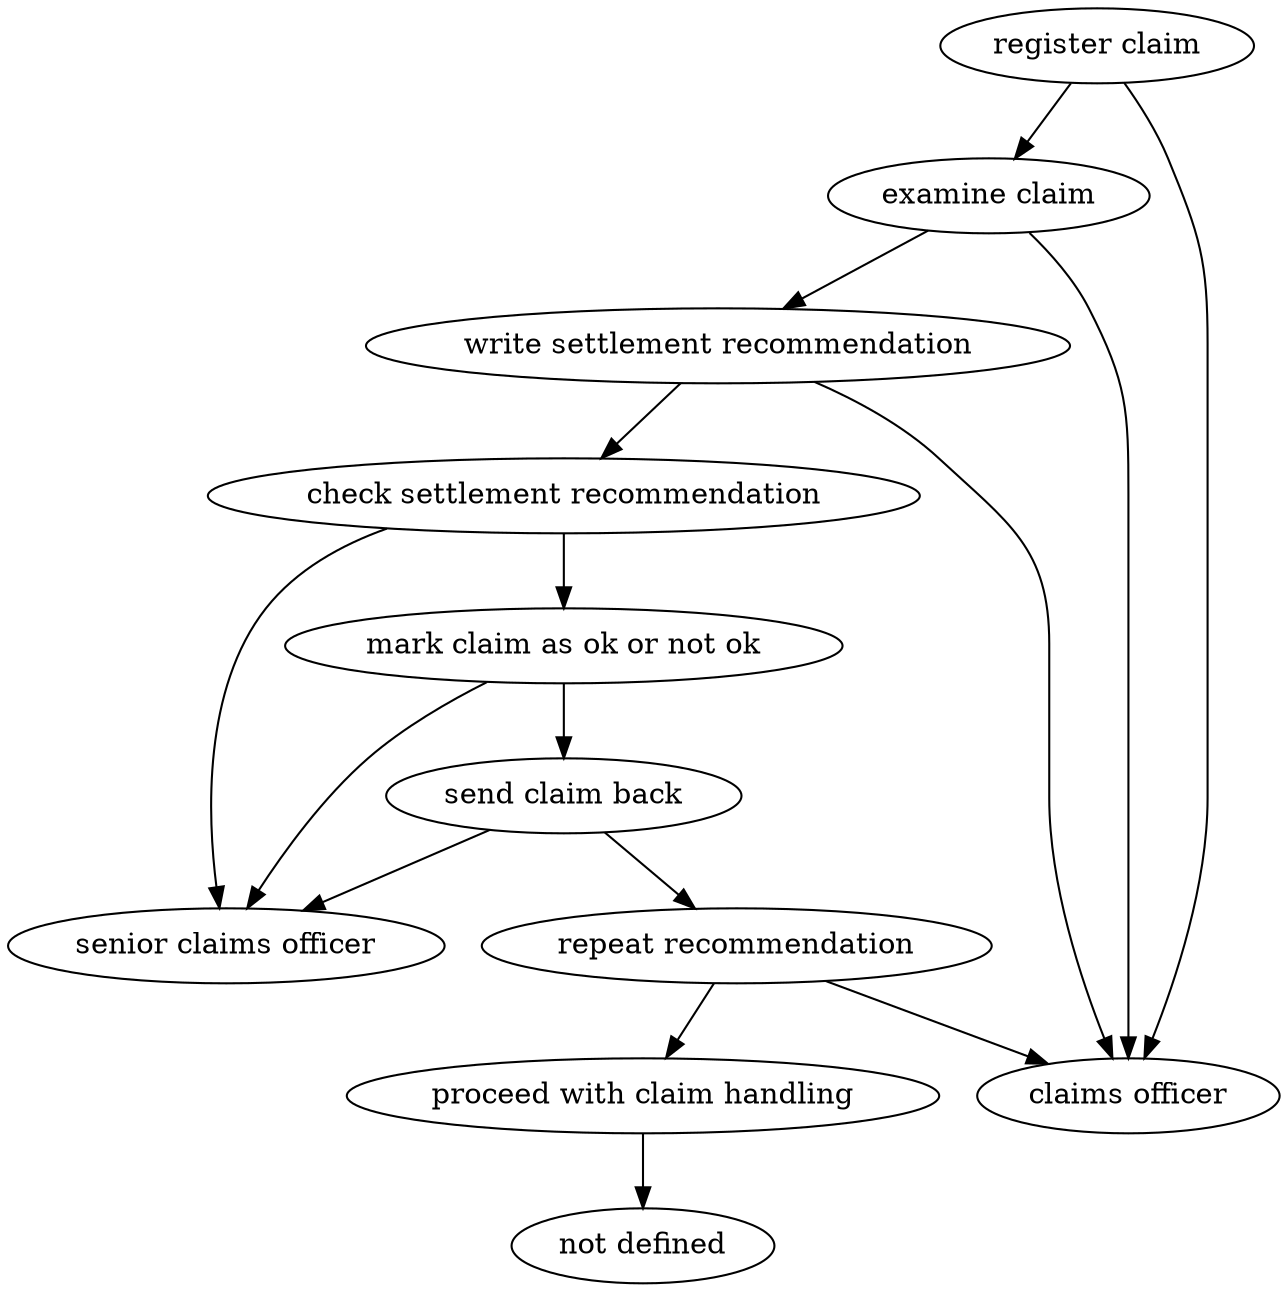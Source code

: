 strict digraph "doc-3.3" {
	graph [name="doc-3.3"];
	"register claim"	[attrs="{'type': 'Activity', 'label': 'register claim'}"];
	"examine claim"	[attrs="{'type': 'Activity', 'label': 'examine claim'}"];
	"register claim" -> "examine claim"	[attrs="{'type': 'flow', 'label': 'flow'}"];
	"claims officer"	[attrs="{'type': 'Actor', 'label': 'claims officer'}"];
	"register claim" -> "claims officer"	[attrs="{'type': 'actor performer', 'label': 'actor performer'}"];
	"write settlement recommendation"	[attrs="{'type': 'Activity', 'label': 'write settlement recommendation'}"];
	"examine claim" -> "write settlement recommendation"	[attrs="{'type': 'flow', 'label': 'flow'}"];
	"examine claim" -> "claims officer"	[attrs="{'type': 'actor performer', 'label': 'actor performer'}"];
	"check settlement recommendation"	[attrs="{'type': 'Activity', 'label': 'check settlement recommendation'}"];
	"write settlement recommendation" -> "check settlement recommendation"	[attrs="{'type': 'flow', 'label': 'flow'}"];
	"write settlement recommendation" -> "claims officer"	[attrs="{'type': 'actor performer', 'label': 'actor performer'}"];
	"mark claim as ok or not ok"	[attrs="{'type': 'Activity', 'label': 'mark claim as ok or not ok'}"];
	"check settlement recommendation" -> "mark claim as ok or not ok"	[attrs="{'type': 'flow', 'label': 'flow'}"];
	"senior claims officer"	[attrs="{'type': 'Actor', 'label': 'senior claims officer'}"];
	"check settlement recommendation" -> "senior claims officer"	[attrs="{'type': 'actor performer', 'label': 'actor performer'}"];
	"send claim back"	[attrs="{'type': 'Activity', 'label': 'send claim back'}"];
	"mark claim as ok or not ok" -> "send claim back"	[attrs="{'type': 'flow', 'label': 'flow'}"];
	"mark claim as ok or not ok" -> "senior claims officer"	[attrs="{'type': 'actor performer', 'label': 'actor performer'}"];
	"repeat recommendation"	[attrs="{'type': 'Activity', 'label': 'repeat recommendation'}"];
	"send claim back" -> "repeat recommendation"	[attrs="{'type': 'flow', 'label': 'flow'}"];
	"send claim back" -> "senior claims officer"	[attrs="{'type': 'actor performer', 'label': 'actor performer'}"];
	"proceed with claim handling"	[attrs="{'type': 'Activity', 'label': 'proceed with claim handling'}"];
	"repeat recommendation" -> "proceed with claim handling"	[attrs="{'type': 'flow', 'label': 'flow'}"];
	"repeat recommendation" -> "claims officer"	[attrs="{'type': 'actor performer', 'label': 'actor performer'}"];
	"not defined"	[attrs="{'type': 'Actor', 'label': 'not defined'}"];
	"proceed with claim handling" -> "not defined"	[attrs="{'type': 'actor performer', 'label': 'actor performer'}"];
}

